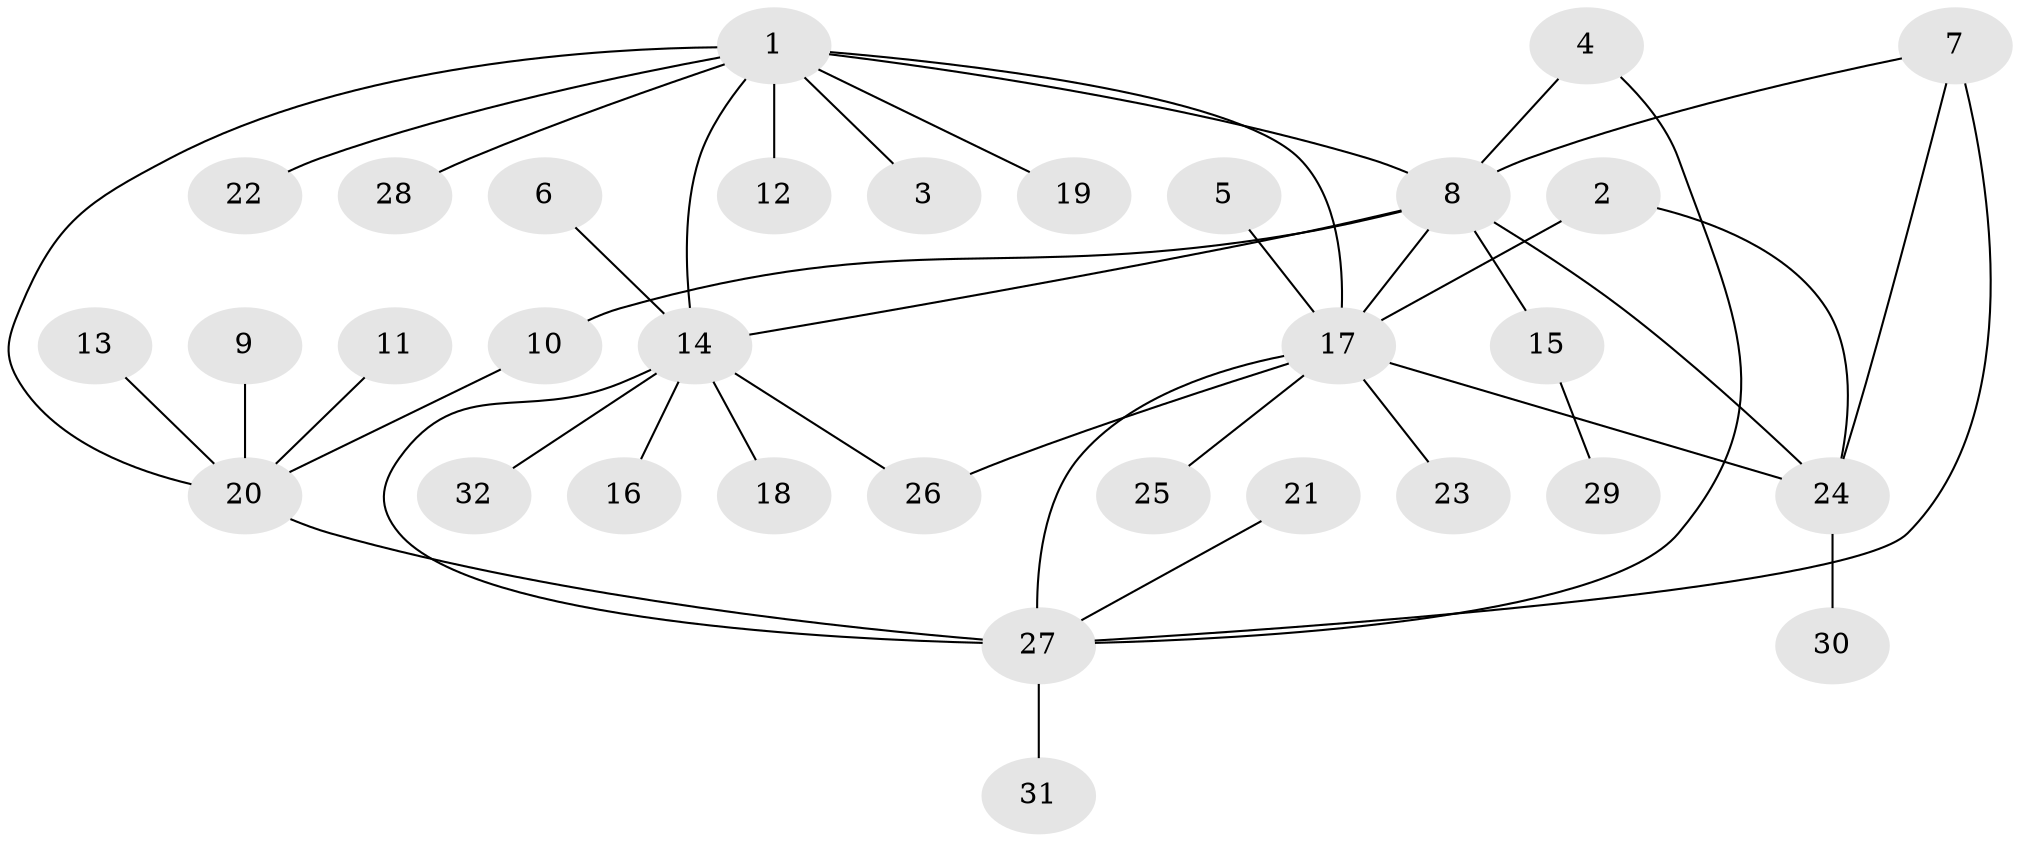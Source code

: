 // original degree distribution, {7: 0.05, 3: 0.13333333333333333, 9: 0.016666666666666666, 4: 0.06666666666666667, 8: 0.016666666666666666, 6: 0.05, 2: 0.15, 10: 0.016666666666666666, 1: 0.5}
// Generated by graph-tools (version 1.1) at 2025/26/03/09/25 03:26:45]
// undirected, 32 vertices, 42 edges
graph export_dot {
graph [start="1"]
  node [color=gray90,style=filled];
  1;
  2;
  3;
  4;
  5;
  6;
  7;
  8;
  9;
  10;
  11;
  12;
  13;
  14;
  15;
  16;
  17;
  18;
  19;
  20;
  21;
  22;
  23;
  24;
  25;
  26;
  27;
  28;
  29;
  30;
  31;
  32;
  1 -- 3 [weight=1.0];
  1 -- 8 [weight=1.0];
  1 -- 12 [weight=1.0];
  1 -- 14 [weight=2.0];
  1 -- 17 [weight=2.0];
  1 -- 19 [weight=1.0];
  1 -- 20 [weight=1.0];
  1 -- 22 [weight=1.0];
  1 -- 28 [weight=1.0];
  2 -- 17 [weight=1.0];
  2 -- 24 [weight=1.0];
  4 -- 8 [weight=1.0];
  4 -- 27 [weight=1.0];
  5 -- 17 [weight=1.0];
  6 -- 14 [weight=1.0];
  7 -- 8 [weight=1.0];
  7 -- 24 [weight=1.0];
  7 -- 27 [weight=1.0];
  8 -- 10 [weight=1.0];
  8 -- 14 [weight=2.0];
  8 -- 15 [weight=1.0];
  8 -- 17 [weight=1.0];
  8 -- 24 [weight=2.0];
  9 -- 20 [weight=1.0];
  10 -- 20 [weight=1.0];
  11 -- 20 [weight=1.0];
  13 -- 20 [weight=1.0];
  14 -- 16 [weight=1.0];
  14 -- 18 [weight=1.0];
  14 -- 26 [weight=1.0];
  14 -- 27 [weight=1.0];
  14 -- 32 [weight=1.0];
  15 -- 29 [weight=1.0];
  17 -- 23 [weight=1.0];
  17 -- 24 [weight=1.0];
  17 -- 25 [weight=1.0];
  17 -- 26 [weight=1.0];
  17 -- 27 [weight=2.0];
  20 -- 27 [weight=2.0];
  21 -- 27 [weight=1.0];
  24 -- 30 [weight=1.0];
  27 -- 31 [weight=1.0];
}
